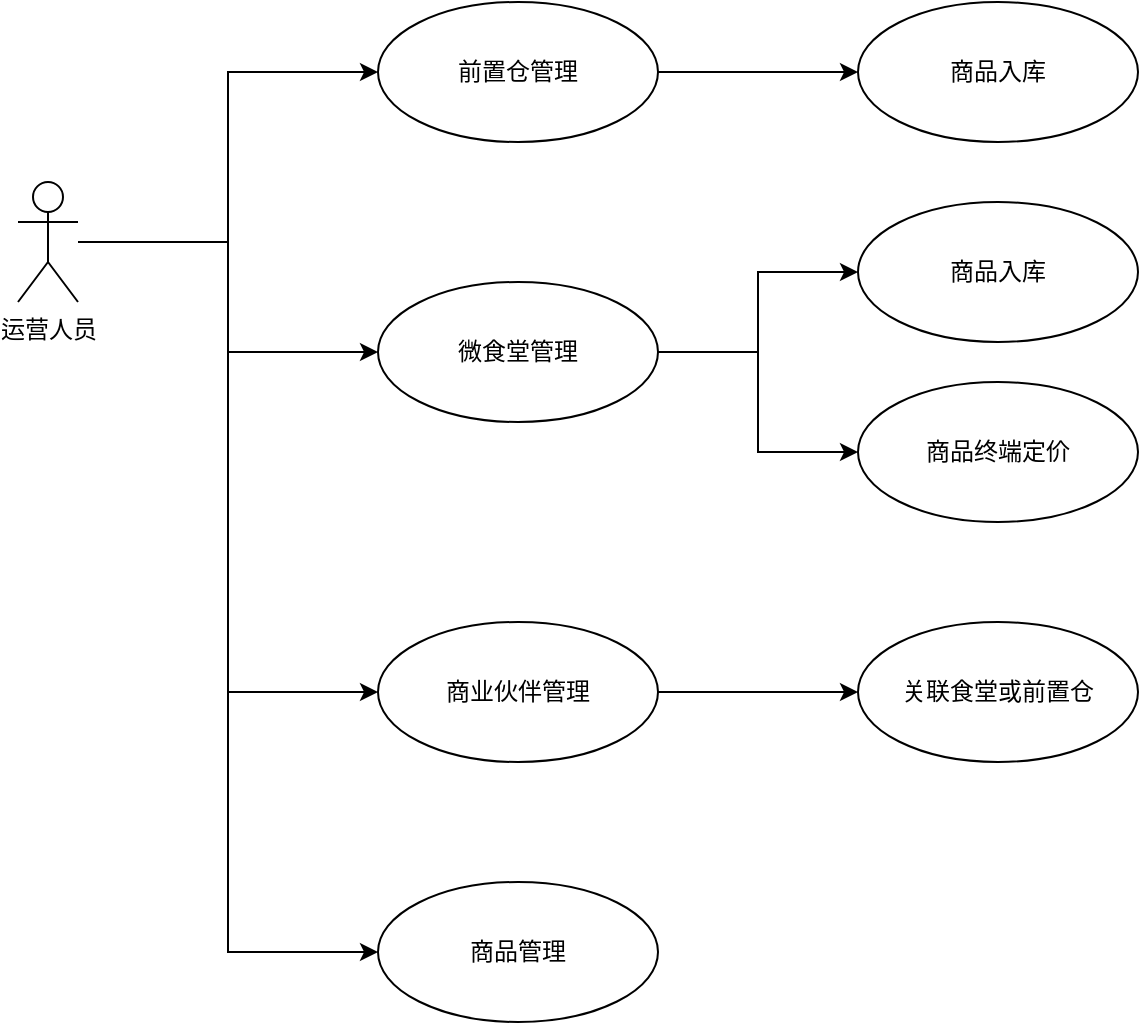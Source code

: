 <mxfile version="21.1.1" type="github">
  <diagram name="第 1 页" id="x4-oW1hvQLXdEULdkfcq">
    <mxGraphModel dx="880" dy="452" grid="1" gridSize="10" guides="1" tooltips="1" connect="1" arrows="1" fold="1" page="1" pageScale="1" pageWidth="827" pageHeight="1169" math="0" shadow="0">
      <root>
        <mxCell id="0" />
        <mxCell id="1" parent="0" />
        <mxCell id="FFHXGkqfluXQrECaGBsv-5" style="edgeStyle=orthogonalEdgeStyle;rounded=0;orthogonalLoop=1;jettySize=auto;html=1;entryX=0;entryY=0.5;entryDx=0;entryDy=0;" edge="1" parent="1" source="FFHXGkqfluXQrECaGBsv-1" target="FFHXGkqfluXQrECaGBsv-4">
          <mxGeometry relative="1" as="geometry" />
        </mxCell>
        <mxCell id="FFHXGkqfluXQrECaGBsv-6" style="edgeStyle=orthogonalEdgeStyle;rounded=0;orthogonalLoop=1;jettySize=auto;html=1;entryX=0;entryY=0.5;entryDx=0;entryDy=0;" edge="1" parent="1" source="FFHXGkqfluXQrECaGBsv-1" target="FFHXGkqfluXQrECaGBsv-2">
          <mxGeometry relative="1" as="geometry" />
        </mxCell>
        <mxCell id="FFHXGkqfluXQrECaGBsv-8" style="edgeStyle=orthogonalEdgeStyle;rounded=0;orthogonalLoop=1;jettySize=auto;html=1;entryX=0;entryY=0.5;entryDx=0;entryDy=0;" edge="1" parent="1" source="FFHXGkqfluXQrECaGBsv-1" target="FFHXGkqfluXQrECaGBsv-7">
          <mxGeometry relative="1" as="geometry" />
        </mxCell>
        <mxCell id="FFHXGkqfluXQrECaGBsv-10" style="edgeStyle=orthogonalEdgeStyle;rounded=0;orthogonalLoop=1;jettySize=auto;html=1;entryX=0;entryY=0.5;entryDx=0;entryDy=0;" edge="1" parent="1" source="FFHXGkqfluXQrECaGBsv-1" target="FFHXGkqfluXQrECaGBsv-9">
          <mxGeometry relative="1" as="geometry" />
        </mxCell>
        <mxCell id="FFHXGkqfluXQrECaGBsv-1" value="运营人员" style="shape=umlActor;verticalLabelPosition=bottom;verticalAlign=top;html=1;outlineConnect=0;" vertex="1" parent="1">
          <mxGeometry x="150" y="120" width="30" height="60" as="geometry" />
        </mxCell>
        <mxCell id="FFHXGkqfluXQrECaGBsv-14" style="edgeStyle=orthogonalEdgeStyle;rounded=0;orthogonalLoop=1;jettySize=auto;html=1;" edge="1" parent="1" source="FFHXGkqfluXQrECaGBsv-2" target="FFHXGkqfluXQrECaGBsv-13">
          <mxGeometry relative="1" as="geometry" />
        </mxCell>
        <mxCell id="FFHXGkqfluXQrECaGBsv-18" style="edgeStyle=orthogonalEdgeStyle;rounded=0;orthogonalLoop=1;jettySize=auto;html=1;entryX=0;entryY=0.5;entryDx=0;entryDy=0;" edge="1" parent="1" source="FFHXGkqfluXQrECaGBsv-2" target="FFHXGkqfluXQrECaGBsv-17">
          <mxGeometry relative="1" as="geometry" />
        </mxCell>
        <mxCell id="FFHXGkqfluXQrECaGBsv-2" value="微食堂管理" style="ellipse;whiteSpace=wrap;html=1;" vertex="1" parent="1">
          <mxGeometry x="330" y="170" width="140" height="70" as="geometry" />
        </mxCell>
        <mxCell id="FFHXGkqfluXQrECaGBsv-12" style="edgeStyle=orthogonalEdgeStyle;rounded=0;orthogonalLoop=1;jettySize=auto;html=1;entryX=0;entryY=0.5;entryDx=0;entryDy=0;" edge="1" parent="1" source="FFHXGkqfluXQrECaGBsv-4" target="FFHXGkqfluXQrECaGBsv-11">
          <mxGeometry relative="1" as="geometry" />
        </mxCell>
        <mxCell id="FFHXGkqfluXQrECaGBsv-4" value="前置仓管理" style="ellipse;whiteSpace=wrap;html=1;" vertex="1" parent="1">
          <mxGeometry x="330" y="30" width="140" height="70" as="geometry" />
        </mxCell>
        <mxCell id="FFHXGkqfluXQrECaGBsv-16" style="edgeStyle=orthogonalEdgeStyle;rounded=0;orthogonalLoop=1;jettySize=auto;html=1;" edge="1" parent="1" source="FFHXGkqfluXQrECaGBsv-7" target="FFHXGkqfluXQrECaGBsv-15">
          <mxGeometry relative="1" as="geometry" />
        </mxCell>
        <mxCell id="FFHXGkqfluXQrECaGBsv-7" value="商业伙伴管理" style="ellipse;whiteSpace=wrap;html=1;" vertex="1" parent="1">
          <mxGeometry x="330" y="340" width="140" height="70" as="geometry" />
        </mxCell>
        <mxCell id="FFHXGkqfluXQrECaGBsv-9" value="商品管理" style="ellipse;whiteSpace=wrap;html=1;" vertex="1" parent="1">
          <mxGeometry x="330" y="470" width="140" height="70" as="geometry" />
        </mxCell>
        <mxCell id="FFHXGkqfluXQrECaGBsv-11" value="商品入库" style="ellipse;whiteSpace=wrap;html=1;" vertex="1" parent="1">
          <mxGeometry x="570" y="30" width="140" height="70" as="geometry" />
        </mxCell>
        <mxCell id="FFHXGkqfluXQrECaGBsv-13" value="商品入库" style="ellipse;whiteSpace=wrap;html=1;" vertex="1" parent="1">
          <mxGeometry x="570" y="130" width="140" height="70" as="geometry" />
        </mxCell>
        <mxCell id="FFHXGkqfluXQrECaGBsv-15" value="关联食堂或前置仓" style="ellipse;whiteSpace=wrap;html=1;" vertex="1" parent="1">
          <mxGeometry x="570" y="340" width="140" height="70" as="geometry" />
        </mxCell>
        <mxCell id="FFHXGkqfluXQrECaGBsv-17" value="商品终端定价" style="ellipse;whiteSpace=wrap;html=1;" vertex="1" parent="1">
          <mxGeometry x="570" y="220" width="140" height="70" as="geometry" />
        </mxCell>
      </root>
    </mxGraphModel>
  </diagram>
</mxfile>
